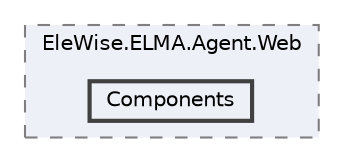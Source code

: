digraph "Web/Modules/EleWise.ELMA.Agent.Web/Components"
{
 // LATEX_PDF_SIZE
  bgcolor="transparent";
  edge [fontname=Helvetica,fontsize=10,labelfontname=Helvetica,labelfontsize=10];
  node [fontname=Helvetica,fontsize=10,shape=box,height=0.2,width=0.4];
  compound=true
  subgraph clusterdir_8ef1861e78f48337b80cfa4094975b4c {
    graph [ bgcolor="#edf0f7", pencolor="grey50", label="EleWise.ELMA.Agent.Web", fontname=Helvetica,fontsize=10 style="filled,dashed", URL="dir_8ef1861e78f48337b80cfa4094975b4c.html",tooltip=""]
  dir_72cd896ac9da60c3fc446c82c8f115dd [label="Components", fillcolor="#edf0f7", color="grey25", style="filled,bold", URL="dir_72cd896ac9da60c3fc446c82c8f115dd.html",tooltip=""];
  }
}

